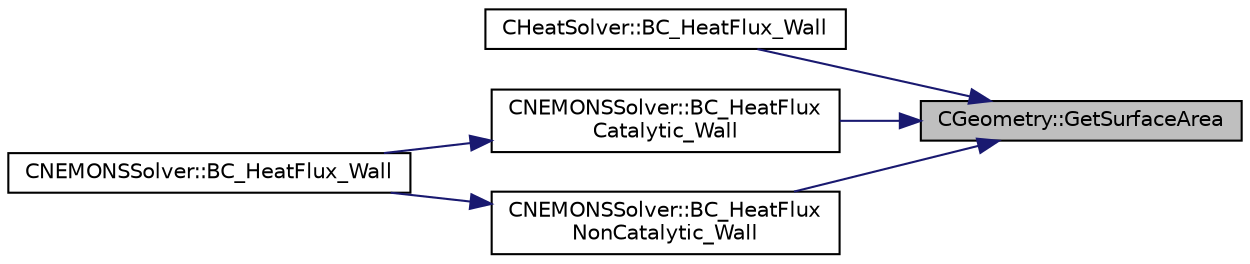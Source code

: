 digraph "CGeometry::GetSurfaceArea"
{
 // LATEX_PDF_SIZE
  edge [fontname="Helvetica",fontsize="10",labelfontname="Helvetica",labelfontsize="10"];
  node [fontname="Helvetica",fontsize="10",shape=record];
  rankdir="RL";
  Node1 [label="CGeometry::GetSurfaceArea",height=0.2,width=0.4,color="black", fillcolor="grey75", style="filled", fontcolor="black",tooltip="Get global Surface Area to a local marker."];
  Node1 -> Node2 [dir="back",color="midnightblue",fontsize="10",style="solid",fontname="Helvetica"];
  Node2 [label="CHeatSolver::BC_HeatFlux_Wall",height=0.2,width=0.4,color="black", fillcolor="white", style="filled",URL="$classCHeatSolver.html#ac8bd9350053fa2937ba6a4262f46fa2a",tooltip="Impose a constant heat-flux condition at the wall."];
  Node1 -> Node3 [dir="back",color="midnightblue",fontsize="10",style="solid",fontname="Helvetica"];
  Node3 [label="CNEMONSSolver::BC_HeatFlux\lCatalytic_Wall",height=0.2,width=0.4,color="black", fillcolor="white", style="filled",URL="$classCNEMONSSolver.html#a1d9ff4495625b00bfbf46b3ad87c4167",tooltip="Impose a constant heat-flux condition at the wall."];
  Node3 -> Node4 [dir="back",color="midnightblue",fontsize="10",style="solid",fontname="Helvetica"];
  Node4 [label="CNEMONSSolver::BC_HeatFlux_Wall",height=0.2,width=0.4,color="black", fillcolor="white", style="filled",URL="$classCNEMONSSolver.html#aa52e178cc5f052026e73735d6e9b847f",tooltip="Impose a constant heat-flux condition at the wall."];
  Node1 -> Node5 [dir="back",color="midnightblue",fontsize="10",style="solid",fontname="Helvetica"];
  Node5 [label="CNEMONSSolver::BC_HeatFlux\lNonCatalytic_Wall",height=0.2,width=0.4,color="black", fillcolor="white", style="filled",URL="$classCNEMONSSolver.html#acd1bedbd2a7588cfa7a86831d4c9dfc9",tooltip="Impose a constant heat-flux condition at the wall."];
  Node5 -> Node4 [dir="back",color="midnightblue",fontsize="10",style="solid",fontname="Helvetica"];
}
